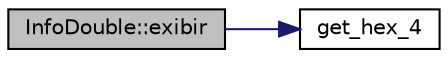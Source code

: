 digraph "InfoDouble::exibir"
{
  edge [fontname="Helvetica",fontsize="10",labelfontname="Helvetica",labelfontsize="10"];
  node [fontname="Helvetica",fontsize="10",shape=record];
  rankdir="LR";
  Node10 [label="InfoDouble::exibir",height=0.2,width=0.4,color="black", fillcolor="grey75", style="filled", fontcolor="black"];
  Node10 -> Node11 [color="midnightblue",fontsize="10",style="solid",fontname="Helvetica"];
  Node11 [label="get_hex_4",height=0.2,width=0.4,color="black", fillcolor="white", style="filled",URL="$_arquivos_8hpp.html#ac4de47d06c534954cfe8db0528e7d14f",tooltip="Recuperação da representação em hexadecimal de um número de 4 bytes. "];
}
